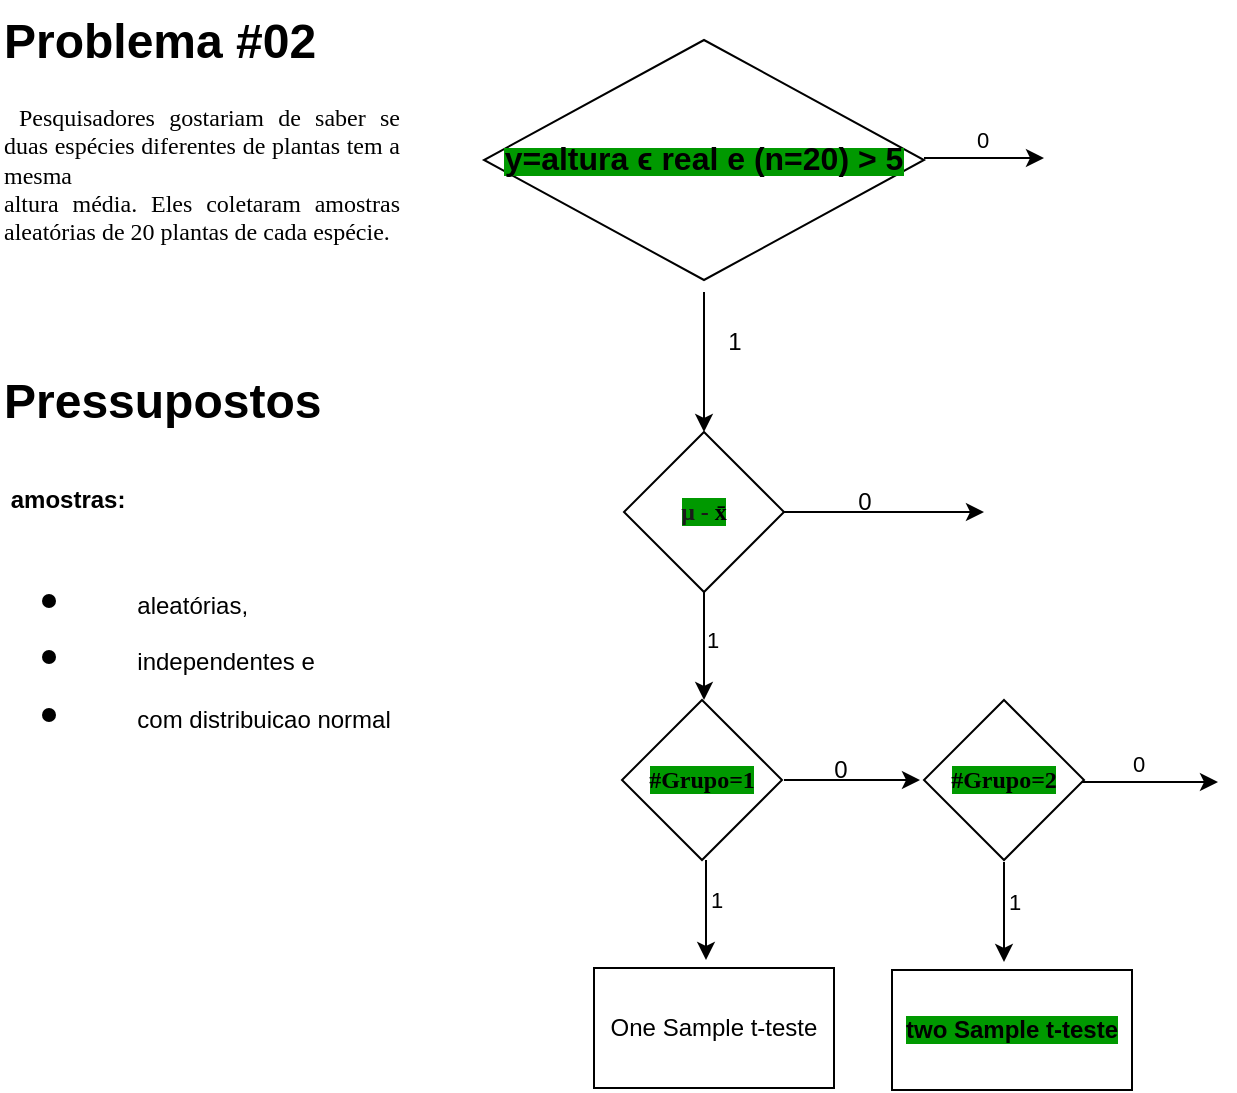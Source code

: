 <mxfile version="26.2.13">
  <diagram name="Page-1" id="fYw_usGxTunHnsL6Qwrp">
    <mxGraphModel dx="874" dy="473" grid="1" gridSize="10" guides="1" tooltips="1" connect="1" arrows="1" fold="1" page="1" pageScale="1" pageWidth="850" pageHeight="1100" math="0" shadow="0">
      <root>
        <mxCell id="0" />
        <mxCell id="1" parent="0" />
        <mxCell id="FnyVdrVR2PXLPaVhcqWt-1" value="&lt;span style=&quot;background-color: rgb(0, 153, 0);&quot;&gt;&lt;b style=&quot;&quot;&gt;&lt;span style=&quot;font-size: 12pt; line-height: 115%;&quot;&gt;y=altura&amp;nbsp;&lt;/span&gt;&lt;span style=&quot;font-size: 12pt; line-height: 115%; font-family: Calibri, sans-serif;&quot;&gt;ϵ&lt;/span&gt;&lt;span style=&quot;font-size: 12pt; line-height: 115%; font-family: Calibri, sans-serif;&quot;&gt; real e (n=20) &amp;gt; 5&lt;/span&gt;&lt;/b&gt;&lt;/span&gt;" style="rhombus;whiteSpace=wrap;html=1;" vertex="1" parent="1">
          <mxGeometry x="262" y="30" width="220" height="120" as="geometry" />
        </mxCell>
        <mxCell id="FnyVdrVR2PXLPaVhcqWt-2" value="" style="endArrow=classic;html=1;rounded=0;exitX=1;exitY=0.5;exitDx=0;exitDy=0;" edge="1" parent="1">
          <mxGeometry width="50" height="50" relative="1" as="geometry">
            <mxPoint x="482" y="89" as="sourcePoint" />
            <mxPoint x="542" y="89" as="targetPoint" />
          </mxGeometry>
        </mxCell>
        <mxCell id="FnyVdrVR2PXLPaVhcqWt-3" value="0" style="edgeLabel;html=1;align=center;verticalAlign=middle;resizable=0;points=[];" vertex="1" connectable="0" parent="FnyVdrVR2PXLPaVhcqWt-2">
          <mxGeometry x="-0.044" y="9" relative="1" as="geometry">
            <mxPoint as="offset" />
          </mxGeometry>
        </mxCell>
        <mxCell id="FnyVdrVR2PXLPaVhcqWt-4" value="" style="endArrow=classic;html=1;rounded=0;exitX=0.5;exitY=1;exitDx=0;exitDy=0;" edge="1" parent="1">
          <mxGeometry width="50" height="50" relative="1" as="geometry">
            <mxPoint x="372" y="156" as="sourcePoint" />
            <mxPoint x="372" y="226" as="targetPoint" />
          </mxGeometry>
        </mxCell>
        <mxCell id="FnyVdrVR2PXLPaVhcqWt-5" value="1" style="text;html=1;align=center;verticalAlign=middle;resizable=0;points=[];autosize=1;strokeColor=none;fillColor=none;" vertex="1" parent="1">
          <mxGeometry x="372" y="166" width="30" height="30" as="geometry" />
        </mxCell>
        <mxCell id="FnyVdrVR2PXLPaVhcqWt-6" value="&lt;font face=&quot;Times New Roman&quot;&gt;&lt;span style=&quot;background-color: rgb(0, 153, 0);&quot;&gt;&lt;b&gt;&lt;font style=&quot;color: rgb(26, 26, 26);&quot;&gt;μ -&lt;/font&gt;&lt;font style=&quot;color: rgb(0, 0, 0);&quot;&gt; x̄&lt;/font&gt;&lt;/b&gt;&lt;/span&gt;&lt;/font&gt;" style="rhombus;whiteSpace=wrap;html=1;" vertex="1" parent="1">
          <mxGeometry x="332" y="226" width="80" height="80" as="geometry" />
        </mxCell>
        <mxCell id="FnyVdrVR2PXLPaVhcqWt-7" value="" style="endArrow=classic;html=1;rounded=0;exitX=1;exitY=0.5;exitDx=0;exitDy=0;" edge="1" parent="1" source="FnyVdrVR2PXLPaVhcqWt-6">
          <mxGeometry width="50" height="50" relative="1" as="geometry">
            <mxPoint x="452" y="296" as="sourcePoint" />
            <mxPoint x="512" y="266" as="targetPoint" />
          </mxGeometry>
        </mxCell>
        <mxCell id="FnyVdrVR2PXLPaVhcqWt-8" value="0" style="text;html=1;align=center;verticalAlign=middle;resizable=0;points=[];autosize=1;strokeColor=none;fillColor=none;" vertex="1" parent="1">
          <mxGeometry x="437" y="246" width="30" height="30" as="geometry" />
        </mxCell>
        <mxCell id="FnyVdrVR2PXLPaVhcqWt-10" value="" style="endArrow=classic;html=1;rounded=0;exitX=0.5;exitY=1;exitDx=0;exitDy=0;" edge="1" parent="1" source="FnyVdrVR2PXLPaVhcqWt-6">
          <mxGeometry width="50" height="50" relative="1" as="geometry">
            <mxPoint x="452" y="296" as="sourcePoint" />
            <mxPoint x="372" y="360" as="targetPoint" />
          </mxGeometry>
        </mxCell>
        <mxCell id="FnyVdrVR2PXLPaVhcqWt-11" value="1" style="edgeLabel;html=1;align=center;verticalAlign=middle;resizable=0;points=[];" vertex="1" connectable="0" parent="FnyVdrVR2PXLPaVhcqWt-10">
          <mxGeometry x="-0.125" y="4" relative="1" as="geometry">
            <mxPoint as="offset" />
          </mxGeometry>
        </mxCell>
        <mxCell id="FnyVdrVR2PXLPaVhcqWt-12" value="&lt;h1 style=&quot;text-align: justify; margin-top: 0px;&quot;&gt;Problema #02&lt;/h1&gt;&lt;p&gt;&lt;/p&gt;&lt;p style=&quot;text-align: justify;&quot;&gt;&lt;span style=&quot;background-color: transparent; color: light-dark(rgb(0, 0, 0), rgb(255, 255, 255));&quot;&gt;&lt;b&gt;&amp;nbsp;&lt;/b&gt;&lt;font face=&quot;Times New Roman&quot;&gt;Pesquisadores gostariam de saber se duas espécies diferentes de plantas tem a mesma&lt;br&gt;&lt;/font&gt;&lt;/span&gt;&lt;span style=&quot;background-color: transparent; color: light-dark(rgb(0, 0, 0), rgb(255, 255, 255));&quot;&gt;&lt;font face=&quot;Times New Roman&quot;&gt;altura média. Eles coletaram amostras aleatórias de 20 plantas de cada espécie.&lt;/font&gt;&lt;/span&gt;&lt;/p&gt;&lt;p&gt;&lt;/p&gt;" style="text;html=1;whiteSpace=wrap;overflow=hidden;rounded=0;" vertex="1" parent="1">
          <mxGeometry x="20" y="10" width="200" height="160" as="geometry" />
        </mxCell>
        <mxCell id="FnyVdrVR2PXLPaVhcqWt-13" value="&lt;h1 style=&quot;margin-top: 0px;&quot;&gt;Pressupostos&lt;/h1&gt;&lt;h1 style=&quot;margin-top: 0px;&quot;&gt;&lt;span style=&quot;background-color: transparent; color: light-dark(rgb(0, 0, 0), rgb(255, 255, 255)); font-size: 12px; font-weight: normal;&quot;&gt;&amp;nbsp;&lt;/span&gt;&lt;span style=&quot;background-color: transparent; color: light-dark(rgb(0, 0, 0), rgb(255, 255, 255)); font-size: 12px;&quot;&gt;amostras:&lt;/span&gt;&lt;span style=&quot;background-color: transparent; color: light-dark(rgb(0, 0, 0), rgb(255, 255, 255)); font-size: 12px; font-weight: normal;&quot;&gt;&amp;nbsp;&lt;/span&gt;&lt;/h1&gt;&lt;h1 style=&quot;margin-top: 0px;&quot;&gt;&lt;ul&gt;&lt;li&gt;&lt;span style=&quot;background-color: transparent; color: light-dark(rgb(0, 0, 0), rgb(255, 255, 255)); font-size: 12px; font-weight: normal;&quot;&gt;&lt;span style=&quot;white-space: pre;&quot;&gt;&#x9;&lt;/span&gt;aleatórias,&amp;nbsp;&lt;/span&gt;&lt;/li&gt;&lt;li&gt;&lt;span style=&quot;background-color: transparent; color: light-dark(rgb(0, 0, 0), rgb(255, 255, 255)); font-size: 12px; font-weight: normal;&quot;&gt;&lt;span style=&quot;white-space: pre;&quot;&gt;&#x9;&lt;/span&gt;independentes e&amp;nbsp;&lt;/span&gt;&lt;/li&gt;&lt;li&gt;&lt;span style=&quot;background-color: transparent; color: light-dark(rgb(0, 0, 0), rgb(255, 255, 255)); font-size: 12px; font-weight: normal;&quot;&gt;&lt;span style=&quot;white-space: pre;&quot;&gt;&#x9;&lt;/span&gt;com distribuicao normal&lt;/span&gt;&lt;/li&gt;&lt;/ul&gt;&lt;/h1&gt;" style="text;html=1;whiteSpace=wrap;overflow=hidden;rounded=0;" vertex="1" parent="1">
          <mxGeometry x="20" y="190" width="210" height="190" as="geometry" />
        </mxCell>
        <mxCell id="FnyVdrVR2PXLPaVhcqWt-14" value="&lt;span style=&quot;background-color: rgb(0, 153, 0);&quot;&gt;&lt;b style=&quot;&quot;&gt;&lt;font face=&quot;Times New Roman&quot;&gt;#Grupo=1&lt;/font&gt;&lt;/b&gt;&lt;/span&gt;" style="rhombus;whiteSpace=wrap;html=1;" vertex="1" parent="1">
          <mxGeometry x="331" y="360" width="80" height="80" as="geometry" />
        </mxCell>
        <mxCell id="FnyVdrVR2PXLPaVhcqWt-16" value="" style="endArrow=classic;html=1;rounded=0;" edge="1" parent="1">
          <mxGeometry width="50" height="50" relative="1" as="geometry">
            <mxPoint x="412" y="400" as="sourcePoint" />
            <mxPoint x="480" y="400" as="targetPoint" />
          </mxGeometry>
        </mxCell>
        <mxCell id="FnyVdrVR2PXLPaVhcqWt-17" value="" style="endArrow=classic;html=1;rounded=0;exitX=0.475;exitY=1;exitDx=0;exitDy=0;exitPerimeter=0;" edge="1" parent="1">
          <mxGeometry width="50" height="50" relative="1" as="geometry">
            <mxPoint x="373" y="440" as="sourcePoint" />
            <mxPoint x="373" y="490" as="targetPoint" />
          </mxGeometry>
        </mxCell>
        <mxCell id="FnyVdrVR2PXLPaVhcqWt-19" value="1" style="edgeLabel;html=1;align=center;verticalAlign=middle;resizable=0;points=[];" vertex="1" connectable="0" parent="FnyVdrVR2PXLPaVhcqWt-17">
          <mxGeometry x="-0.2" y="5" relative="1" as="geometry">
            <mxPoint as="offset" />
          </mxGeometry>
        </mxCell>
        <mxCell id="FnyVdrVR2PXLPaVhcqWt-18" value="0" style="text;html=1;align=center;verticalAlign=middle;resizable=0;points=[];autosize=1;strokeColor=none;fillColor=none;" vertex="1" parent="1">
          <mxGeometry x="425" y="380" width="30" height="30" as="geometry" />
        </mxCell>
        <mxCell id="FnyVdrVR2PXLPaVhcqWt-20" value="One Sample t-teste" style="rounded=0;whiteSpace=wrap;html=1;" vertex="1" parent="1">
          <mxGeometry x="317" y="494" width="120" height="60" as="geometry" />
        </mxCell>
        <mxCell id="FnyVdrVR2PXLPaVhcqWt-22" value="&lt;span style=&quot;background-color: rgb(0, 153, 0);&quot;&gt;&lt;b style=&quot;&quot;&gt;&lt;font style=&quot;&quot; face=&quot;Times New Roman&quot;&gt;#Grupo=2&lt;/font&gt;&lt;/b&gt;&lt;/span&gt;" style="rhombus;whiteSpace=wrap;html=1;" vertex="1" parent="1">
          <mxGeometry x="482" y="360" width="80" height="80" as="geometry" />
        </mxCell>
        <mxCell id="FnyVdrVR2PXLPaVhcqWt-23" value="" style="endArrow=classic;html=1;rounded=0;" edge="1" parent="1">
          <mxGeometry width="50" height="50" relative="1" as="geometry">
            <mxPoint x="561" y="401" as="sourcePoint" />
            <mxPoint x="629" y="401" as="targetPoint" />
          </mxGeometry>
        </mxCell>
        <mxCell id="FnyVdrVR2PXLPaVhcqWt-27" value="0" style="edgeLabel;html=1;align=center;verticalAlign=middle;resizable=0;points=[];" vertex="1" connectable="0" parent="FnyVdrVR2PXLPaVhcqWt-23">
          <mxGeometry x="-0.176" y="9" relative="1" as="geometry">
            <mxPoint as="offset" />
          </mxGeometry>
        </mxCell>
        <mxCell id="FnyVdrVR2PXLPaVhcqWt-24" value="" style="endArrow=classic;html=1;rounded=0;exitX=0.475;exitY=1;exitDx=0;exitDy=0;exitPerimeter=0;" edge="1" parent="1">
          <mxGeometry width="50" height="50" relative="1" as="geometry">
            <mxPoint x="522" y="441" as="sourcePoint" />
            <mxPoint x="522" y="491" as="targetPoint" />
          </mxGeometry>
        </mxCell>
        <mxCell id="FnyVdrVR2PXLPaVhcqWt-25" value="1" style="edgeLabel;html=1;align=center;verticalAlign=middle;resizable=0;points=[];fillColor=#009900;" vertex="1" connectable="0" parent="FnyVdrVR2PXLPaVhcqWt-24">
          <mxGeometry x="-0.2" y="5" relative="1" as="geometry">
            <mxPoint as="offset" />
          </mxGeometry>
        </mxCell>
        <mxCell id="FnyVdrVR2PXLPaVhcqWt-26" value="&lt;b style=&quot;background-color: rgb(0, 153, 0);&quot;&gt;two Sample t-teste&lt;/b&gt;" style="rounded=0;whiteSpace=wrap;html=1;" vertex="1" parent="1">
          <mxGeometry x="466" y="495" width="120" height="60" as="geometry" />
        </mxCell>
      </root>
    </mxGraphModel>
  </diagram>
</mxfile>
